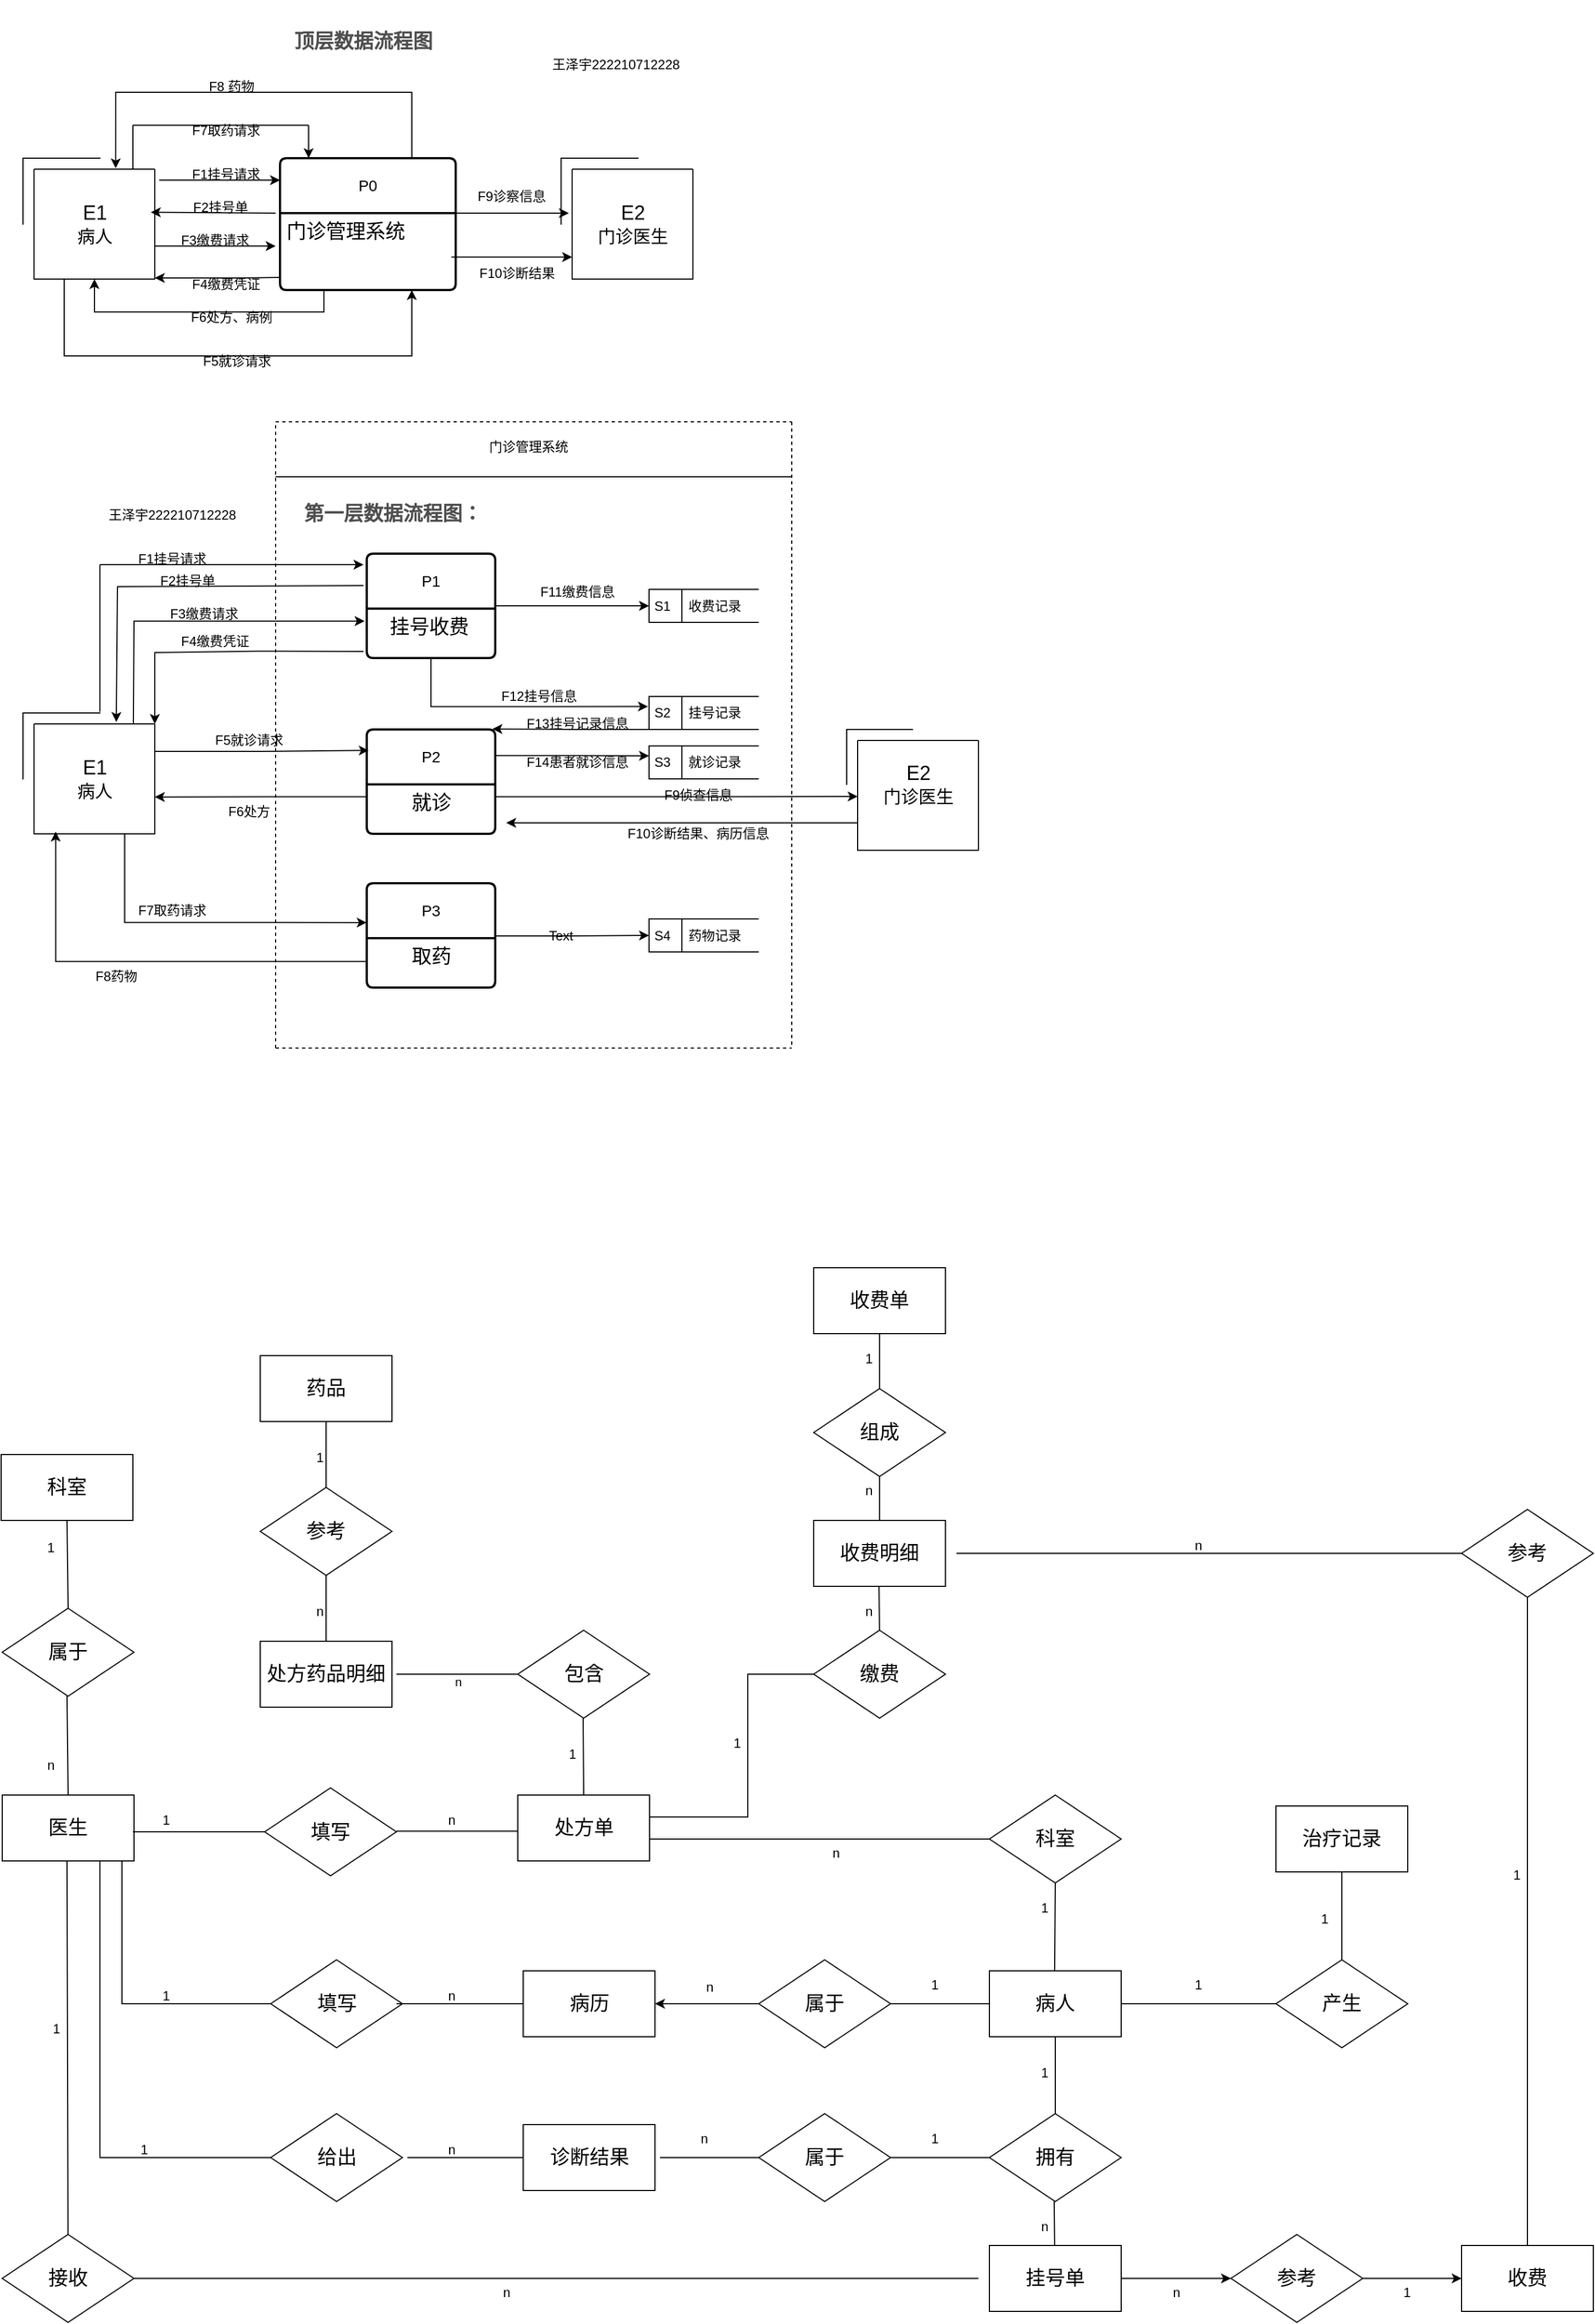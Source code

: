 <mxfile version="24.7.17">
  <diagram name="第 1 页" id="scfLHf3z_lzDtYm-yhFQ">
    <mxGraphModel dx="1505" dy="1533" grid="1" gridSize="10" guides="1" tooltips="1" connect="1" arrows="1" fold="1" page="1" pageScale="1" pageWidth="827" pageHeight="1169" math="0" shadow="0">
      <root>
        <mxCell id="0" />
        <mxCell id="1" parent="0" />
        <mxCell id="WoZrSJQnsLas9fDDs5VQ-1" value="" style="shape=partialRectangle;whiteSpace=wrap;html=1;bottom=0;right=0;fillColor=none;" vertex="1" parent="1">
          <mxGeometry x="100" y="190" width="70" height="60" as="geometry" />
        </mxCell>
        <mxCell id="WoZrSJQnsLas9fDDs5VQ-21" style="edgeStyle=orthogonalEdgeStyle;rounded=0;orthogonalLoop=1;jettySize=auto;html=1;exitX=0.25;exitY=1;exitDx=0;exitDy=0;entryX=0.75;entryY=1;entryDx=0;entryDy=0;" edge="1" parent="1" source="WoZrSJQnsLas9fDDs5VQ-2" target="WoZrSJQnsLas9fDDs5VQ-6">
          <mxGeometry relative="1" as="geometry">
            <Array as="points">
              <mxPoint x="138" y="370" />
              <mxPoint x="454" y="370" />
            </Array>
          </mxGeometry>
        </mxCell>
        <mxCell id="WoZrSJQnsLas9fDDs5VQ-2" value="" style="swimlane;startSize=0;" vertex="1" parent="1">
          <mxGeometry x="110" y="200" width="110" height="100" as="geometry" />
        </mxCell>
        <mxCell id="WoZrSJQnsLas9fDDs5VQ-7" value="&lt;font style=&quot;font-size: 18px;&quot;&gt;E1&lt;/font&gt;&lt;div&gt;&lt;font size=&quot;3&quot;&gt;病人&lt;/font&gt;&lt;/div&gt;" style="text;html=1;align=center;verticalAlign=middle;resizable=0;points=[];autosize=1;strokeColor=none;fillColor=none;" vertex="1" parent="WoZrSJQnsLas9fDDs5VQ-2">
          <mxGeometry x="25" y="25" width="60" height="50" as="geometry" />
        </mxCell>
        <mxCell id="WoZrSJQnsLas9fDDs5VQ-3" value="" style="shape=partialRectangle;whiteSpace=wrap;html=1;bottom=0;right=0;fillColor=none;" vertex="1" parent="1">
          <mxGeometry x="590" y="190" width="70" height="60" as="geometry" />
        </mxCell>
        <mxCell id="WoZrSJQnsLas9fDDs5VQ-4" value="" style="swimlane;startSize=0;" vertex="1" parent="1">
          <mxGeometry x="600" y="200" width="110" height="100" as="geometry" />
        </mxCell>
        <mxCell id="WoZrSJQnsLas9fDDs5VQ-11" value="&lt;font style=&quot;font-size: 18px;&quot;&gt;E2&lt;/font&gt;&lt;div&gt;&lt;font size=&quot;3&quot;&gt;门诊医生&lt;/font&gt;&lt;/div&gt;" style="text;html=1;align=center;verticalAlign=middle;resizable=0;points=[];autosize=1;strokeColor=none;fillColor=none;" vertex="1" parent="WoZrSJQnsLas9fDDs5VQ-4">
          <mxGeometry x="10" y="25" width="90" height="50" as="geometry" />
        </mxCell>
        <mxCell id="WoZrSJQnsLas9fDDs5VQ-5" value="P0" style="swimlane;childLayout=stackLayout;horizontal=1;startSize=50;horizontalStack=0;rounded=1;fontSize=14;fontStyle=0;strokeWidth=2;resizeParent=0;resizeLast=1;shadow=0;dashed=0;align=center;arcSize=4;whiteSpace=wrap;html=1;" vertex="1" parent="1">
          <mxGeometry x="334" y="190" width="160" height="120" as="geometry" />
        </mxCell>
        <mxCell id="WoZrSJQnsLas9fDDs5VQ-27" value="" style="endArrow=classic;html=1;rounded=0;entryX=0.967;entryY=0.392;entryDx=0;entryDy=0;entryPerimeter=0;" edge="1" parent="WoZrSJQnsLas9fDDs5VQ-5" target="WoZrSJQnsLas9fDDs5VQ-2">
          <mxGeometry width="50" height="50" relative="1" as="geometry">
            <mxPoint x="-4" y="50" as="sourcePoint" />
            <mxPoint x="46" as="targetPoint" />
          </mxGeometry>
        </mxCell>
        <mxCell id="WoZrSJQnsLas9fDDs5VQ-6" value="&lt;font style=&quot;font-size: 18px;&quot;&gt;门诊管理系统&lt;/font&gt;" style="align=left;strokeColor=none;fillColor=none;spacingLeft=4;fontSize=12;verticalAlign=top;resizable=0;rotatable=0;part=1;html=1;" vertex="1" parent="WoZrSJQnsLas9fDDs5VQ-5">
          <mxGeometry y="50" width="160" height="70" as="geometry" />
        </mxCell>
        <mxCell id="WoZrSJQnsLas9fDDs5VQ-13" value="" style="endArrow=none;html=1;rounded=0;" edge="1" parent="1">
          <mxGeometry width="50" height="50" relative="1" as="geometry">
            <mxPoint x="200" y="200" as="sourcePoint" />
            <mxPoint x="200" y="160" as="targetPoint" />
          </mxGeometry>
        </mxCell>
        <mxCell id="WoZrSJQnsLas9fDDs5VQ-14" value="" style="endArrow=none;html=1;rounded=0;" edge="1" parent="1">
          <mxGeometry width="50" height="50" relative="1" as="geometry">
            <mxPoint x="200" y="160" as="sourcePoint" />
            <mxPoint x="360" y="160" as="targetPoint" />
          </mxGeometry>
        </mxCell>
        <mxCell id="WoZrSJQnsLas9fDDs5VQ-16" value="" style="endArrow=classic;html=1;rounded=0;entryX=0.163;entryY=0;entryDx=0;entryDy=0;entryPerimeter=0;" edge="1" parent="1" target="WoZrSJQnsLas9fDDs5VQ-5">
          <mxGeometry width="50" height="50" relative="1" as="geometry">
            <mxPoint x="360" y="160" as="sourcePoint" />
            <mxPoint x="410" y="110" as="targetPoint" />
            <Array as="points">
              <mxPoint x="360" y="180" />
            </Array>
          </mxGeometry>
        </mxCell>
        <mxCell id="WoZrSJQnsLas9fDDs5VQ-19" style="edgeStyle=orthogonalEdgeStyle;rounded=0;orthogonalLoop=1;jettySize=auto;html=1;exitX=0.75;exitY=0;exitDx=0;exitDy=0;entryX=0.676;entryY=-0.008;entryDx=0;entryDy=0;entryPerimeter=0;" edge="1" parent="1" source="WoZrSJQnsLas9fDDs5VQ-5" target="WoZrSJQnsLas9fDDs5VQ-2">
          <mxGeometry relative="1" as="geometry">
            <Array as="points">
              <mxPoint x="454" y="130" />
              <mxPoint x="184" y="130" />
            </Array>
          </mxGeometry>
        </mxCell>
        <mxCell id="WoZrSJQnsLas9fDDs5VQ-20" style="edgeStyle=orthogonalEdgeStyle;rounded=0;orthogonalLoop=1;jettySize=auto;html=1;exitX=0.25;exitY=1;exitDx=0;exitDy=0;entryX=0.5;entryY=1;entryDx=0;entryDy=0;" edge="1" parent="1" source="WoZrSJQnsLas9fDDs5VQ-6" target="WoZrSJQnsLas9fDDs5VQ-2">
          <mxGeometry relative="1" as="geometry" />
        </mxCell>
        <mxCell id="WoZrSJQnsLas9fDDs5VQ-22" value="" style="endArrow=classic;html=1;rounded=0;" edge="1" parent="1">
          <mxGeometry width="50" height="50" relative="1" as="geometry">
            <mxPoint x="224" y="210" as="sourcePoint" />
            <mxPoint x="334" y="210" as="targetPoint" />
          </mxGeometry>
        </mxCell>
        <mxCell id="WoZrSJQnsLas9fDDs5VQ-24" value="" style="endArrow=classic;html=1;rounded=0;" edge="1" parent="1">
          <mxGeometry width="50" height="50" relative="1" as="geometry">
            <mxPoint x="220" y="270" as="sourcePoint" />
            <mxPoint x="330" y="270" as="targetPoint" />
          </mxGeometry>
        </mxCell>
        <mxCell id="WoZrSJQnsLas9fDDs5VQ-29" value="" style="endArrow=classic;html=1;rounded=0;entryX=0.967;entryY=0.392;entryDx=0;entryDy=0;entryPerimeter=0;exitX=0.002;exitY=0.835;exitDx=0;exitDy=0;exitPerimeter=0;" edge="1" parent="1" source="WoZrSJQnsLas9fDDs5VQ-6">
          <mxGeometry width="50" height="50" relative="1" as="geometry">
            <mxPoint x="334" y="300" as="sourcePoint" />
            <mxPoint x="220" y="299" as="targetPoint" />
            <Array as="points">
              <mxPoint x="300" y="299" />
            </Array>
          </mxGeometry>
        </mxCell>
        <mxCell id="WoZrSJQnsLas9fDDs5VQ-30" value="F8 药物" style="text;html=1;align=center;verticalAlign=middle;whiteSpace=wrap;rounded=0;" vertex="1" parent="1">
          <mxGeometry x="260" y="110" width="60" height="30" as="geometry" />
        </mxCell>
        <mxCell id="WoZrSJQnsLas9fDDs5VQ-31" value="F7取药请求" style="text;html=1;align=center;verticalAlign=middle;whiteSpace=wrap;rounded=0;" vertex="1" parent="1">
          <mxGeometry x="250" y="150" width="70" height="30" as="geometry" />
        </mxCell>
        <mxCell id="WoZrSJQnsLas9fDDs5VQ-32" value="F1挂号请求" style="text;html=1;align=center;verticalAlign=middle;whiteSpace=wrap;rounded=0;" vertex="1" parent="1">
          <mxGeometry x="250" y="190" width="70" height="30" as="geometry" />
        </mxCell>
        <mxCell id="WoZrSJQnsLas9fDDs5VQ-33" value="F2挂号单" style="text;html=1;align=center;verticalAlign=middle;whiteSpace=wrap;rounded=0;" vertex="1" parent="1">
          <mxGeometry x="250" y="220" width="60" height="30" as="geometry" />
        </mxCell>
        <mxCell id="WoZrSJQnsLas9fDDs5VQ-36" value="F3缴费请求" style="text;html=1;align=center;verticalAlign=middle;whiteSpace=wrap;rounded=0;" vertex="1" parent="1">
          <mxGeometry x="240" y="250" width="70" height="30" as="geometry" />
        </mxCell>
        <mxCell id="WoZrSJQnsLas9fDDs5VQ-37" value="F4缴费凭证" style="text;html=1;align=center;verticalAlign=middle;whiteSpace=wrap;rounded=0;" vertex="1" parent="1">
          <mxGeometry x="250" y="290" width="70" height="30" as="geometry" />
        </mxCell>
        <mxCell id="WoZrSJQnsLas9fDDs5VQ-38" value="F6处方、病例" style="text;html=1;align=center;verticalAlign=middle;whiteSpace=wrap;rounded=0;" vertex="1" parent="1">
          <mxGeometry x="250" y="320" width="80" height="30" as="geometry" />
        </mxCell>
        <mxCell id="WoZrSJQnsLas9fDDs5VQ-39" value="F5就诊请求" style="text;html=1;align=center;verticalAlign=middle;whiteSpace=wrap;rounded=0;" vertex="1" parent="1">
          <mxGeometry x="260" y="360" width="70" height="30" as="geometry" />
        </mxCell>
        <mxCell id="WoZrSJQnsLas9fDDs5VQ-41" value="" style="endArrow=classic;html=1;rounded=0;" edge="1" parent="1">
          <mxGeometry width="50" height="50" relative="1" as="geometry">
            <mxPoint x="490" y="240" as="sourcePoint" />
            <mxPoint x="597" y="240" as="targetPoint" />
          </mxGeometry>
        </mxCell>
        <mxCell id="WoZrSJQnsLas9fDDs5VQ-42" value="" style="endArrow=classic;html=1;rounded=0;" edge="1" parent="1">
          <mxGeometry width="50" height="50" relative="1" as="geometry">
            <mxPoint x="490" y="280" as="sourcePoint" />
            <mxPoint x="600" y="280" as="targetPoint" />
          </mxGeometry>
        </mxCell>
        <mxCell id="WoZrSJQnsLas9fDDs5VQ-43" value="F9诊察信息" style="text;html=1;align=center;verticalAlign=middle;whiteSpace=wrap;rounded=0;" vertex="1" parent="1">
          <mxGeometry x="510" y="210" width="70" height="30" as="geometry" />
        </mxCell>
        <mxCell id="WoZrSJQnsLas9fDDs5VQ-44" value="F10诊断结果" style="text;html=1;align=center;verticalAlign=middle;whiteSpace=wrap;rounded=0;" vertex="1" parent="1">
          <mxGeometry x="510" y="280" width="80" height="30" as="geometry" />
        </mxCell>
        <mxCell id="WoZrSJQnsLas9fDDs5VQ-45" value="&lt;h4 style=&quot;box-sizing: border-box; outline: 0px; margin: 24px 0px 8px; padding: 0px; font-family: &amp;quot;PingFang SC&amp;quot;, &amp;quot;Microsoft YaHei&amp;quot;, SimHei, Arial, SimSun; font-size: 18px; --el-button-hover-bg-color: #6d5ffd; --el-button-hover-border-color: #6d5ffd; --el-button-active-bg-color: #6d5ffd; --el-button-active-border-color: #6d5ffd; color: rgb(79, 79, 79); line-height: 26px; font-synthesis-style: auto; overflow-wrap: break-word; text-align: start; background-color: rgb(255, 255, 255);&quot;&gt;顶层数据流程图&lt;/h4&gt;" style="text;html=1;align=center;verticalAlign=middle;whiteSpace=wrap;rounded=0;" vertex="1" parent="1">
          <mxGeometry x="300" y="60" width="220" height="30" as="geometry" />
        </mxCell>
        <mxCell id="WoZrSJQnsLas9fDDs5VQ-46" value="王泽宇222210712228" style="text;html=1;align=center;verticalAlign=middle;whiteSpace=wrap;rounded=0;" vertex="1" parent="1">
          <mxGeometry x="560" y="90" width="160" height="30" as="geometry" />
        </mxCell>
        <mxCell id="WoZrSJQnsLas9fDDs5VQ-47" value="" style="shape=partialRectangle;whiteSpace=wrap;html=1;bottom=0;right=0;fillColor=none;" vertex="1" parent="1">
          <mxGeometry x="100" y="695" width="70" height="60" as="geometry" />
        </mxCell>
        <mxCell id="WoZrSJQnsLas9fDDs5VQ-48" value="" style="swimlane;startSize=0;" vertex="1" parent="1">
          <mxGeometry x="110" y="705" width="110" height="100" as="geometry" />
        </mxCell>
        <mxCell id="WoZrSJQnsLas9fDDs5VQ-49" value="&lt;font style=&quot;font-size: 18px;&quot;&gt;E1&lt;/font&gt;&lt;div&gt;&lt;font size=&quot;3&quot;&gt;病人&lt;/font&gt;&lt;/div&gt;" style="text;html=1;align=center;verticalAlign=middle;resizable=0;points=[];autosize=1;strokeColor=none;fillColor=none;" vertex="1" parent="WoZrSJQnsLas9fDDs5VQ-48">
          <mxGeometry x="25" y="25" width="60" height="50" as="geometry" />
        </mxCell>
        <mxCell id="WoZrSJQnsLas9fDDs5VQ-50" value="" style="shape=partialRectangle;whiteSpace=wrap;html=1;bottom=0;right=0;fillColor=none;" vertex="1" parent="1">
          <mxGeometry x="850" y="710" width="60" height="50" as="geometry" />
        </mxCell>
        <mxCell id="WoZrSJQnsLas9fDDs5VQ-100" style="edgeStyle=orthogonalEdgeStyle;rounded=0;orthogonalLoop=1;jettySize=auto;html=1;exitX=0;exitY=0.75;exitDx=0;exitDy=0;" edge="1" parent="1" source="WoZrSJQnsLas9fDDs5VQ-51">
          <mxGeometry relative="1" as="geometry">
            <mxPoint x="540" y="795" as="targetPoint" />
          </mxGeometry>
        </mxCell>
        <mxCell id="WoZrSJQnsLas9fDDs5VQ-51" value="" style="swimlane;startSize=0;" vertex="1" parent="1">
          <mxGeometry x="860" y="720" width="110" height="100" as="geometry" />
        </mxCell>
        <mxCell id="WoZrSJQnsLas9fDDs5VQ-52" value="&lt;font style=&quot;font-size: 18px;&quot;&gt;E2&lt;/font&gt;&lt;div&gt;&lt;font size=&quot;3&quot;&gt;门诊医生&lt;/font&gt;&lt;/div&gt;" style="text;html=1;align=center;verticalAlign=middle;resizable=0;points=[];autosize=1;strokeColor=none;fillColor=none;" vertex="1" parent="WoZrSJQnsLas9fDDs5VQ-51">
          <mxGeometry x="10" y="15" width="90" height="50" as="geometry" />
        </mxCell>
        <mxCell id="WoZrSJQnsLas9fDDs5VQ-88" style="edgeStyle=orthogonalEdgeStyle;rounded=0;orthogonalLoop=1;jettySize=auto;html=1;exitX=1;exitY=0.5;exitDx=0;exitDy=0;entryX=0;entryY=0.5;entryDx=0;entryDy=0;" edge="1" parent="1" source="WoZrSJQnsLas9fDDs5VQ-53" target="WoZrSJQnsLas9fDDs5VQ-87">
          <mxGeometry relative="1" as="geometry" />
        </mxCell>
        <mxCell id="WoZrSJQnsLas9fDDs5VQ-53" value="P1" style="swimlane;childLayout=stackLayout;horizontal=1;startSize=50;horizontalStack=0;rounded=1;fontSize=14;fontStyle=0;strokeWidth=2;resizeParent=0;resizeLast=1;shadow=0;dashed=0;align=center;arcSize=4;whiteSpace=wrap;html=1;" vertex="1" parent="1">
          <mxGeometry x="413" y="550" width="117" height="95" as="geometry" />
        </mxCell>
        <mxCell id="WoZrSJQnsLas9fDDs5VQ-55" value="&lt;span style=&quot;font-size: 18px;&quot;&gt;&amp;nbsp; &amp;nbsp;挂号收费&lt;/span&gt;" style="align=left;strokeColor=none;fillColor=none;spacingLeft=4;fontSize=12;verticalAlign=top;resizable=0;rotatable=0;part=1;html=1;" vertex="1" parent="WoZrSJQnsLas9fDDs5VQ-53">
          <mxGeometry y="50" width="117" height="45" as="geometry" />
        </mxCell>
        <mxCell id="WoZrSJQnsLas9fDDs5VQ-56" style="edgeStyle=orthogonalEdgeStyle;rounded=0;orthogonalLoop=1;jettySize=auto;html=1;exitX=0.5;exitY=1;exitDx=0;exitDy=0;" edge="1" parent="WoZrSJQnsLas9fDDs5VQ-53" source="WoZrSJQnsLas9fDDs5VQ-55" target="WoZrSJQnsLas9fDDs5VQ-55">
          <mxGeometry relative="1" as="geometry" />
        </mxCell>
        <mxCell id="WoZrSJQnsLas9fDDs5VQ-57" value="P2" style="swimlane;childLayout=stackLayout;horizontal=1;startSize=50;horizontalStack=0;rounded=1;fontSize=14;fontStyle=0;strokeWidth=2;resizeParent=0;resizeLast=1;shadow=0;dashed=0;align=center;arcSize=4;whiteSpace=wrap;html=1;" vertex="1" parent="1">
          <mxGeometry x="413" y="710" width="117" height="95" as="geometry" />
        </mxCell>
        <mxCell id="WoZrSJQnsLas9fDDs5VQ-58" value="&lt;span style=&quot;font-size: 18px;&quot;&gt;&amp;nbsp; &amp;nbsp; &amp;nbsp; &amp;nbsp;就诊&lt;/span&gt;" style="align=left;strokeColor=none;fillColor=none;spacingLeft=4;fontSize=12;verticalAlign=top;resizable=0;rotatable=0;part=1;html=1;" vertex="1" parent="WoZrSJQnsLas9fDDs5VQ-57">
          <mxGeometry y="50" width="117" height="45" as="geometry" />
        </mxCell>
        <mxCell id="WoZrSJQnsLas9fDDs5VQ-59" style="edgeStyle=orthogonalEdgeStyle;rounded=0;orthogonalLoop=1;jettySize=auto;html=1;exitX=0.5;exitY=1;exitDx=0;exitDy=0;" edge="1" parent="WoZrSJQnsLas9fDDs5VQ-57" source="WoZrSJQnsLas9fDDs5VQ-58" target="WoZrSJQnsLas9fDDs5VQ-58">
          <mxGeometry relative="1" as="geometry" />
        </mxCell>
        <mxCell id="WoZrSJQnsLas9fDDs5VQ-60" value="P3" style="swimlane;childLayout=stackLayout;horizontal=1;startSize=50;horizontalStack=0;rounded=1;fontSize=14;fontStyle=0;strokeWidth=2;resizeParent=0;resizeLast=1;shadow=0;dashed=0;align=center;arcSize=4;whiteSpace=wrap;html=1;" vertex="1" parent="1">
          <mxGeometry x="413" y="850" width="117" height="95" as="geometry" />
        </mxCell>
        <mxCell id="WoZrSJQnsLas9fDDs5VQ-61" value="&lt;span style=&quot;font-size: 18px;&quot;&gt;&amp;nbsp; &amp;nbsp; &amp;nbsp; &amp;nbsp;取药&lt;/span&gt;" style="align=left;strokeColor=none;fillColor=none;spacingLeft=4;fontSize=12;verticalAlign=top;resizable=0;rotatable=0;part=1;html=1;" vertex="1" parent="WoZrSJQnsLas9fDDs5VQ-60">
          <mxGeometry y="50" width="117" height="45" as="geometry" />
        </mxCell>
        <mxCell id="WoZrSJQnsLas9fDDs5VQ-62" style="edgeStyle=orthogonalEdgeStyle;rounded=0;orthogonalLoop=1;jettySize=auto;html=1;exitX=0.5;exitY=1;exitDx=0;exitDy=0;" edge="1" parent="WoZrSJQnsLas9fDDs5VQ-60" source="WoZrSJQnsLas9fDDs5VQ-61" target="WoZrSJQnsLas9fDDs5VQ-61">
          <mxGeometry relative="1" as="geometry" />
        </mxCell>
        <mxCell id="WoZrSJQnsLas9fDDs5VQ-65" value="" style="endArrow=classic;html=1;rounded=0;entryX=0.681;entryY=-0.018;entryDx=0;entryDy=0;entryPerimeter=0;" edge="1" parent="1" target="WoZrSJQnsLas9fDDs5VQ-48">
          <mxGeometry width="50" height="50" relative="1" as="geometry">
            <mxPoint x="410" y="579" as="sourcePoint" />
            <mxPoint x="186" y="579" as="targetPoint" />
            <Array as="points">
              <mxPoint x="186" y="580" />
            </Array>
          </mxGeometry>
        </mxCell>
        <mxCell id="WoZrSJQnsLas9fDDs5VQ-66" value="" style="endArrow=classic;html=1;rounded=0;" edge="1" parent="1">
          <mxGeometry width="50" height="50" relative="1" as="geometry">
            <mxPoint x="170" y="560" as="sourcePoint" />
            <mxPoint x="410" y="560" as="targetPoint" />
          </mxGeometry>
        </mxCell>
        <mxCell id="WoZrSJQnsLas9fDDs5VQ-67" value="" style="endArrow=classic;html=1;rounded=0;exitX=0.822;exitY=0.005;exitDx=0;exitDy=0;exitPerimeter=0;" edge="1" parent="1" source="WoZrSJQnsLas9fDDs5VQ-48">
          <mxGeometry width="50" height="50" relative="1" as="geometry">
            <mxPoint x="201.58" y="670" as="sourcePoint" />
            <mxPoint x="411" y="611.4" as="targetPoint" />
            <Array as="points">
              <mxPoint x="201" y="611.4" />
            </Array>
          </mxGeometry>
        </mxCell>
        <mxCell id="WoZrSJQnsLas9fDDs5VQ-68" value="" style="endArrow=classic;html=1;rounded=0;entryX=1;entryY=0;entryDx=0;entryDy=0;" edge="1" parent="1" target="WoZrSJQnsLas9fDDs5VQ-48">
          <mxGeometry width="50" height="50" relative="1" as="geometry">
            <mxPoint x="410" y="639" as="sourcePoint" />
            <mxPoint x="220.0" y="680" as="targetPoint" />
            <Array as="points">
              <mxPoint x="313.31" y="638.7" />
              <mxPoint x="220" y="640" />
            </Array>
          </mxGeometry>
        </mxCell>
        <mxCell id="WoZrSJQnsLas9fDDs5VQ-69" value="F1挂号请求" style="text;html=1;align=center;verticalAlign=middle;whiteSpace=wrap;rounded=0;" vertex="1" parent="1">
          <mxGeometry x="201" y="540" width="70" height="30" as="geometry" />
        </mxCell>
        <mxCell id="WoZrSJQnsLas9fDDs5VQ-70" value="F2挂号单" style="text;html=1;align=center;verticalAlign=middle;whiteSpace=wrap;rounded=0;" vertex="1" parent="1">
          <mxGeometry x="220" y="560" width="60" height="30" as="geometry" />
        </mxCell>
        <mxCell id="WoZrSJQnsLas9fDDs5VQ-71" value="F3缴费请求" style="text;html=1;align=center;verticalAlign=middle;whiteSpace=wrap;rounded=0;" vertex="1" parent="1">
          <mxGeometry x="230" y="590" width="70" height="30" as="geometry" />
        </mxCell>
        <mxCell id="WoZrSJQnsLas9fDDs5VQ-72" value="F4缴费凭证" style="text;html=1;align=center;verticalAlign=middle;whiteSpace=wrap;rounded=0;" vertex="1" parent="1">
          <mxGeometry x="240" y="615" width="70" height="30" as="geometry" />
        </mxCell>
        <mxCell id="WoZrSJQnsLas9fDDs5VQ-74" value="" style="endArrow=none;html=1;rounded=0;" edge="1" parent="1">
          <mxGeometry width="50" height="50" relative="1" as="geometry">
            <mxPoint x="170" y="694" as="sourcePoint" />
            <mxPoint x="170" y="560" as="targetPoint" />
          </mxGeometry>
        </mxCell>
        <mxCell id="WoZrSJQnsLas9fDDs5VQ-76" style="edgeStyle=orthogonalEdgeStyle;rounded=0;orthogonalLoop=1;jettySize=auto;html=1;exitX=1;exitY=0.25;exitDx=0;exitDy=0;entryX=0.015;entryY=0.201;entryDx=0;entryDy=0;entryPerimeter=0;" edge="1" parent="1" source="WoZrSJQnsLas9fDDs5VQ-48" target="WoZrSJQnsLas9fDDs5VQ-57">
          <mxGeometry relative="1" as="geometry" />
        </mxCell>
        <mxCell id="WoZrSJQnsLas9fDDs5VQ-77" style="edgeStyle=orthogonalEdgeStyle;rounded=0;orthogonalLoop=1;jettySize=auto;html=1;exitX=0;exitY=0.25;exitDx=0;exitDy=0;entryX=1;entryY=0.665;entryDx=0;entryDy=0;entryPerimeter=0;" edge="1" parent="1" source="WoZrSJQnsLas9fDDs5VQ-58" target="WoZrSJQnsLas9fDDs5VQ-48">
          <mxGeometry relative="1" as="geometry" />
        </mxCell>
        <mxCell id="WoZrSJQnsLas9fDDs5VQ-78" value="F5就诊请求" style="text;html=1;align=center;verticalAlign=middle;whiteSpace=wrap;rounded=0;" vertex="1" parent="1">
          <mxGeometry x="271" y="705" width="70" height="30" as="geometry" />
        </mxCell>
        <mxCell id="WoZrSJQnsLas9fDDs5VQ-79" value="F6处方" style="text;html=1;align=center;verticalAlign=middle;whiteSpace=wrap;rounded=0;" vertex="1" parent="1">
          <mxGeometry x="271" y="770" width="70" height="30" as="geometry" />
        </mxCell>
        <mxCell id="WoZrSJQnsLas9fDDs5VQ-80" style="edgeStyle=orthogonalEdgeStyle;rounded=0;orthogonalLoop=1;jettySize=auto;html=1;exitX=0.75;exitY=1;exitDx=0;exitDy=0;entryX=-0.001;entryY=0.377;entryDx=0;entryDy=0;entryPerimeter=0;" edge="1" parent="1" source="WoZrSJQnsLas9fDDs5VQ-48" target="WoZrSJQnsLas9fDDs5VQ-60">
          <mxGeometry relative="1" as="geometry" />
        </mxCell>
        <mxCell id="WoZrSJQnsLas9fDDs5VQ-81" style="edgeStyle=orthogonalEdgeStyle;rounded=0;orthogonalLoop=1;jettySize=auto;html=1;exitX=0;exitY=0.75;exitDx=0;exitDy=0;entryX=0.179;entryY=0.98;entryDx=0;entryDy=0;entryPerimeter=0;" edge="1" parent="1" source="WoZrSJQnsLas9fDDs5VQ-60" target="WoZrSJQnsLas9fDDs5VQ-48">
          <mxGeometry relative="1" as="geometry" />
        </mxCell>
        <mxCell id="WoZrSJQnsLas9fDDs5VQ-82" value="F7取药请求" style="text;html=1;align=center;verticalAlign=middle;whiteSpace=wrap;rounded=0;" vertex="1" parent="1">
          <mxGeometry x="201" y="860" width="70" height="30" as="geometry" />
        </mxCell>
        <mxCell id="WoZrSJQnsLas9fDDs5VQ-83" value="F8药物" style="text;html=1;align=center;verticalAlign=middle;whiteSpace=wrap;rounded=0;" vertex="1" parent="1">
          <mxGeometry x="150" y="920" width="70" height="30" as="geometry" />
        </mxCell>
        <mxCell id="WoZrSJQnsLas9fDDs5VQ-84" value="S2" style="html=1;dashed=0;whiteSpace=wrap;shape=mxgraph.dfd.dataStoreID;align=left;spacingLeft=3;points=[[0,0],[0.5,0],[1,0],[0,0.5],[1,0.5],[0,1],[0.5,1],[1,1]];" vertex="1" parent="1">
          <mxGeometry x="670" y="680" width="100" height="30" as="geometry" />
        </mxCell>
        <mxCell id="WoZrSJQnsLas9fDDs5VQ-85" value="S4" style="html=1;dashed=0;whiteSpace=wrap;shape=mxgraph.dfd.dataStoreID;align=left;spacingLeft=3;points=[[0,0],[0.5,0],[1,0],[0,0.5],[1,0.5],[0,1],[0.5,1],[1,1]];" vertex="1" parent="1">
          <mxGeometry x="670" y="882.5" width="100" height="30" as="geometry" />
        </mxCell>
        <mxCell id="WoZrSJQnsLas9fDDs5VQ-86" value="S3" style="html=1;dashed=0;whiteSpace=wrap;shape=mxgraph.dfd.dataStoreID;align=left;spacingLeft=3;points=[[0,0],[0.5,0],[1,0],[0,0.5],[1,0.5],[0,1],[0.5,1],[1,1]];" vertex="1" parent="1">
          <mxGeometry x="670" y="725" width="100" height="30" as="geometry" />
        </mxCell>
        <mxCell id="WoZrSJQnsLas9fDDs5VQ-87" value="S1" style="html=1;dashed=0;whiteSpace=wrap;shape=mxgraph.dfd.dataStoreID;align=left;spacingLeft=3;points=[[0,0],[0.5,0],[1,0],[0,0.5],[1,0.5],[0,1],[0.5,1],[1,1]];" vertex="1" parent="1">
          <mxGeometry x="670" y="582.5" width="100" height="30" as="geometry" />
        </mxCell>
        <mxCell id="WoZrSJQnsLas9fDDs5VQ-89" style="edgeStyle=orthogonalEdgeStyle;rounded=0;orthogonalLoop=1;jettySize=auto;html=1;exitX=0.5;exitY=1;exitDx=0;exitDy=0;entryX=-0.01;entryY=0.306;entryDx=0;entryDy=0;entryPerimeter=0;" edge="1" parent="1" source="WoZrSJQnsLas9fDDs5VQ-55" target="WoZrSJQnsLas9fDDs5VQ-84">
          <mxGeometry relative="1" as="geometry" />
        </mxCell>
        <mxCell id="WoZrSJQnsLas9fDDs5VQ-90" style="edgeStyle=orthogonalEdgeStyle;rounded=0;orthogonalLoop=1;jettySize=auto;html=1;exitX=1;exitY=0;exitDx=0;exitDy=0;entryX=0;entryY=0.5;entryDx=0;entryDy=0;" edge="1" parent="1" source="WoZrSJQnsLas9fDDs5VQ-61" target="WoZrSJQnsLas9fDDs5VQ-85">
          <mxGeometry relative="1" as="geometry">
            <Array as="points">
              <mxPoint x="530" y="898" />
              <mxPoint x="600" y="898" />
            </Array>
          </mxGeometry>
        </mxCell>
        <mxCell id="WoZrSJQnsLas9fDDs5VQ-91" style="edgeStyle=orthogonalEdgeStyle;rounded=0;orthogonalLoop=1;jettySize=auto;html=1;exitX=1;exitY=0.25;exitDx=0;exitDy=0;" edge="1" parent="1" source="WoZrSJQnsLas9fDDs5VQ-57">
          <mxGeometry relative="1" as="geometry">
            <mxPoint x="670" y="734" as="targetPoint" />
          </mxGeometry>
        </mxCell>
        <mxCell id="WoZrSJQnsLas9fDDs5VQ-93" style="edgeStyle=orthogonalEdgeStyle;rounded=0;orthogonalLoop=1;jettySize=auto;html=1;exitX=0;exitY=1;exitDx=0;exitDy=0;entryX=0.978;entryY=0.048;entryDx=0;entryDy=0;entryPerimeter=0;" edge="1" parent="1">
          <mxGeometry relative="1" as="geometry">
            <mxPoint x="670" y="705.0" as="sourcePoint" />
            <mxPoint x="527.426" y="709.56" as="targetPoint" />
            <Array as="points">
              <mxPoint x="670" y="710" />
              <mxPoint x="600" y="710" />
            </Array>
          </mxGeometry>
        </mxCell>
        <mxCell id="WoZrSJQnsLas9fDDs5VQ-98" style="edgeStyle=orthogonalEdgeStyle;rounded=0;orthogonalLoop=1;jettySize=auto;html=1;exitX=1;exitY=0.25;exitDx=0;exitDy=0;" edge="1" parent="1" source="WoZrSJQnsLas9fDDs5VQ-58">
          <mxGeometry relative="1" as="geometry">
            <mxPoint x="860" y="771" as="targetPoint" />
          </mxGeometry>
        </mxCell>
        <mxCell id="WoZrSJQnsLas9fDDs5VQ-101" value="F11缴费信息" style="text;html=1;align=center;verticalAlign=middle;whiteSpace=wrap;rounded=0;" vertex="1" parent="1">
          <mxGeometry x="570" y="570" width="70" height="30" as="geometry" />
        </mxCell>
        <mxCell id="WoZrSJQnsLas9fDDs5VQ-102" value="F12挂号信息" style="text;html=1;align=center;verticalAlign=middle;whiteSpace=wrap;rounded=0;" vertex="1" parent="1">
          <mxGeometry x="530" y="665" width="80" height="30" as="geometry" />
        </mxCell>
        <mxCell id="WoZrSJQnsLas9fDDs5VQ-103" value="F13挂号记录信息" style="text;html=1;align=center;verticalAlign=middle;whiteSpace=wrap;rounded=0;" vertex="1" parent="1">
          <mxGeometry x="555" y="690" width="100" height="30" as="geometry" />
        </mxCell>
        <mxCell id="WoZrSJQnsLas9fDDs5VQ-104" value="F14患者就诊信息" style="text;html=1;align=center;verticalAlign=middle;whiteSpace=wrap;rounded=0;" vertex="1" parent="1">
          <mxGeometry x="555" y="725" width="100" height="30" as="geometry" />
        </mxCell>
        <mxCell id="WoZrSJQnsLas9fDDs5VQ-105" value="F9侦查信息" style="text;html=1;align=center;verticalAlign=middle;whiteSpace=wrap;rounded=0;" vertex="1" parent="1">
          <mxGeometry x="680" y="755" width="70" height="30" as="geometry" />
        </mxCell>
        <mxCell id="WoZrSJQnsLas9fDDs5VQ-106" value="F10诊断结果、病历信息" style="text;html=1;align=center;verticalAlign=middle;whiteSpace=wrap;rounded=0;" vertex="1" parent="1">
          <mxGeometry x="645" y="790" width="140" height="30" as="geometry" />
        </mxCell>
        <mxCell id="WoZrSJQnsLas9fDDs5VQ-107" value="Text" style="text;html=1;align=center;verticalAlign=middle;whiteSpace=wrap;rounded=0;" vertex="1" parent="1">
          <mxGeometry x="560" y="882.5" width="60" height="30" as="geometry" />
        </mxCell>
        <mxCell id="WoZrSJQnsLas9fDDs5VQ-108" value="收费记录" style="text;html=1;align=center;verticalAlign=middle;whiteSpace=wrap;rounded=0;" vertex="1" parent="1">
          <mxGeometry x="700" y="582.5" width="60" height="30" as="geometry" />
        </mxCell>
        <mxCell id="WoZrSJQnsLas9fDDs5VQ-109" value="挂号记录" style="text;html=1;align=center;verticalAlign=middle;whiteSpace=wrap;rounded=0;" vertex="1" parent="1">
          <mxGeometry x="700" y="680" width="60" height="30" as="geometry" />
        </mxCell>
        <mxCell id="WoZrSJQnsLas9fDDs5VQ-110" value="就诊记录" style="text;html=1;align=center;verticalAlign=middle;whiteSpace=wrap;rounded=0;" vertex="1" parent="1">
          <mxGeometry x="700" y="725" width="60" height="30" as="geometry" />
        </mxCell>
        <mxCell id="WoZrSJQnsLas9fDDs5VQ-111" value="药物记录" style="text;html=1;align=center;verticalAlign=middle;whiteSpace=wrap;rounded=0;" vertex="1" parent="1">
          <mxGeometry x="700" y="882.5" width="60" height="30" as="geometry" />
        </mxCell>
        <mxCell id="WoZrSJQnsLas9fDDs5VQ-112" value="&lt;h4 style=&quot;box-sizing: border-box; outline: 0px; margin: 24px 0px 8px; padding: 0px; font-family: &amp;quot;PingFang SC&amp;quot;, &amp;quot;Microsoft YaHei&amp;quot;, SimHei, Arial, SimSun; font-size: 18px; --el-button-hover-bg-color: #6d5ffd; --el-button-hover-border-color: #6d5ffd; --el-button-active-bg-color: #6d5ffd; --el-button-active-border-color: #6d5ffd; color: rgb(79, 79, 79); line-height: 26px; font-synthesis-style: auto; overflow-wrap: break-word; text-align: start; background-color: rgb(255, 255, 255);&quot;&gt;第一层数据流程图：&lt;/h4&gt;" style="text;html=1;align=center;verticalAlign=middle;whiteSpace=wrap;rounded=0;" vertex="1" parent="1">
          <mxGeometry x="354" y="490" width="166" height="30" as="geometry" />
        </mxCell>
        <mxCell id="WoZrSJQnsLas9fDDs5VQ-113" value="王泽宇222210712228" style="text;html=1;align=center;verticalAlign=middle;whiteSpace=wrap;rounded=0;" vertex="1" parent="1">
          <mxGeometry x="156" y="500" width="160" height="30" as="geometry" />
        </mxCell>
        <mxCell id="WoZrSJQnsLas9fDDs5VQ-126" value="" style="endArrow=none;dashed=1;html=1;rounded=0;" edge="1" parent="1">
          <mxGeometry width="50" height="50" relative="1" as="geometry">
            <mxPoint x="330" y="430" as="sourcePoint" />
            <mxPoint x="800" y="430" as="targetPoint" />
            <Array as="points">
              <mxPoint x="550" y="430" />
            </Array>
          </mxGeometry>
        </mxCell>
        <mxCell id="WoZrSJQnsLas9fDDs5VQ-127" value="" style="endArrow=none;dashed=1;html=1;rounded=0;" edge="1" parent="1">
          <mxGeometry width="50" height="50" relative="1" as="geometry">
            <mxPoint x="800" y="430" as="sourcePoint" />
            <mxPoint x="800" y="1000" as="targetPoint" />
          </mxGeometry>
        </mxCell>
        <mxCell id="WoZrSJQnsLas9fDDs5VQ-128" value="" style="endArrow=none;dashed=1;html=1;rounded=0;" edge="1" parent="1">
          <mxGeometry width="50" height="50" relative="1" as="geometry">
            <mxPoint x="330" y="1000" as="sourcePoint" />
            <mxPoint x="330" y="430" as="targetPoint" />
          </mxGeometry>
        </mxCell>
        <mxCell id="WoZrSJQnsLas9fDDs5VQ-129" value="" style="endArrow=none;dashed=1;html=1;rounded=0;" edge="1" parent="1">
          <mxGeometry width="50" height="50" relative="1" as="geometry">
            <mxPoint x="330" y="1000" as="sourcePoint" />
            <mxPoint x="800" y="1000" as="targetPoint" />
          </mxGeometry>
        </mxCell>
        <mxCell id="WoZrSJQnsLas9fDDs5VQ-130" value="" style="endArrow=none;html=1;rounded=0;" edge="1" parent="1">
          <mxGeometry width="50" height="50" relative="1" as="geometry">
            <mxPoint x="330" y="480" as="sourcePoint" />
            <mxPoint x="800" y="480" as="targetPoint" />
          </mxGeometry>
        </mxCell>
        <mxCell id="WoZrSJQnsLas9fDDs5VQ-131" value="门诊管理系统" style="text;html=1;align=center;verticalAlign=middle;resizable=0;points=[];autosize=1;strokeColor=none;fillColor=none;" vertex="1" parent="1">
          <mxGeometry x="510" y="438" width="100" height="30" as="geometry" />
        </mxCell>
        <mxCell id="WoZrSJQnsLas9fDDs5VQ-132" value="&lt;span style=&quot;font-size: 18px;&quot;&gt;科室&lt;/span&gt;" style="rounded=0;whiteSpace=wrap;html=1;" vertex="1" parent="1">
          <mxGeometry x="80" y="1370" width="120" height="60" as="geometry" />
        </mxCell>
        <mxCell id="WoZrSJQnsLas9fDDs5VQ-133" value="&lt;span style=&quot;font-size: 18px;&quot;&gt;属于&lt;/span&gt;" style="rhombus;whiteSpace=wrap;html=1;" vertex="1" parent="1">
          <mxGeometry x="81" y="1510" width="120" height="80" as="geometry" />
        </mxCell>
        <mxCell id="WoZrSJQnsLas9fDDs5VQ-134" value="&lt;span style=&quot;font-size: 18px;&quot;&gt;药品&lt;/span&gt;" style="rounded=0;whiteSpace=wrap;html=1;" vertex="1" parent="1">
          <mxGeometry x="316" y="1280" width="120" height="60" as="geometry" />
        </mxCell>
        <mxCell id="WoZrSJQnsLas9fDDs5VQ-135" value="&lt;span style=&quot;font-size: 18px;&quot;&gt;医生&lt;/span&gt;" style="rounded=0;whiteSpace=wrap;html=1;" vertex="1" parent="1">
          <mxGeometry x="81" y="1680" width="120" height="60" as="geometry" />
        </mxCell>
        <mxCell id="WoZrSJQnsLas9fDDs5VQ-139" value="&lt;span style=&quot;font-size: 18px;&quot;&gt;接收&lt;/span&gt;" style="rhombus;whiteSpace=wrap;html=1;" vertex="1" parent="1">
          <mxGeometry x="81" y="2080" width="120" height="80" as="geometry" />
        </mxCell>
        <mxCell id="WoZrSJQnsLas9fDDs5VQ-140" value="&lt;span style=&quot;font-size: 18px;&quot;&gt;给出&lt;/span&gt;" style="rhombus;whiteSpace=wrap;html=1;" vertex="1" parent="1">
          <mxGeometry x="325.5" y="1970" width="120" height="80" as="geometry" />
        </mxCell>
        <mxCell id="WoZrSJQnsLas9fDDs5VQ-141" value="&lt;span style=&quot;font-size: 18px;&quot;&gt;填写&lt;/span&gt;" style="rhombus;whiteSpace=wrap;html=1;" vertex="1" parent="1">
          <mxGeometry x="325.5" y="1830" width="120" height="80" as="geometry" />
        </mxCell>
        <mxCell id="WoZrSJQnsLas9fDDs5VQ-142" value="&lt;span style=&quot;font-size: 18px;&quot;&gt;填写&lt;/span&gt;" style="rhombus;whiteSpace=wrap;html=1;" vertex="1" parent="1">
          <mxGeometry x="320" y="1673.5" width="120" height="80" as="geometry" />
        </mxCell>
        <mxCell id="WoZrSJQnsLas9fDDs5VQ-143" value="&lt;span style=&quot;font-size: 18px;&quot;&gt;参考&lt;/span&gt;" style="rhombus;whiteSpace=wrap;html=1;" vertex="1" parent="1">
          <mxGeometry x="316" y="1400" width="120" height="80" as="geometry" />
        </mxCell>
        <mxCell id="WoZrSJQnsLas9fDDs5VQ-144" value="&lt;span style=&quot;font-size: 18px;&quot;&gt;处方药品明细&lt;/span&gt;" style="rounded=0;whiteSpace=wrap;html=1;" vertex="1" parent="1">
          <mxGeometry x="316" y="1540" width="120" height="60" as="geometry" />
        </mxCell>
        <mxCell id="WoZrSJQnsLas9fDDs5VQ-145" value="&lt;span style=&quot;font-size: 18px;&quot;&gt;包含&lt;/span&gt;" style="rhombus;whiteSpace=wrap;html=1;" vertex="1" parent="1">
          <mxGeometry x="550.5" y="1530" width="120" height="80" as="geometry" />
        </mxCell>
        <mxCell id="WoZrSJQnsLas9fDDs5VQ-152" value="&lt;span style=&quot;font-size: 18px;&quot;&gt;处方单&lt;/span&gt;" style="rounded=0;whiteSpace=wrap;html=1;" vertex="1" parent="1">
          <mxGeometry x="550.5" y="1680" width="120" height="60" as="geometry" />
        </mxCell>
        <mxCell id="WoZrSJQnsLas9fDDs5VQ-156" value="&lt;span style=&quot;font-size: 18px;&quot;&gt;病历&lt;/span&gt;" style="rounded=0;whiteSpace=wrap;html=1;" vertex="1" parent="1">
          <mxGeometry x="555.5" y="1840" width="120" height="60" as="geometry" />
        </mxCell>
        <mxCell id="WoZrSJQnsLas9fDDs5VQ-157" value="&lt;span style=&quot;font-size: 18px;&quot;&gt;诊断结果&lt;/span&gt;" style="rounded=0;whiteSpace=wrap;html=1;" vertex="1" parent="1">
          <mxGeometry x="555.5" y="1980" width="120" height="60" as="geometry" />
        </mxCell>
        <mxCell id="WoZrSJQnsLas9fDDs5VQ-160" value="&lt;span style=&quot;font-size: 18px;&quot;&gt;缴费&lt;/span&gt;" style="rhombus;whiteSpace=wrap;html=1;" vertex="1" parent="1">
          <mxGeometry x="820" y="1530" width="120" height="80" as="geometry" />
        </mxCell>
        <mxCell id="WoZrSJQnsLas9fDDs5VQ-161" value="&lt;span style=&quot;font-size: 18px;&quot;&gt;科室&lt;/span&gt;" style="rhombus;whiteSpace=wrap;html=1;" vertex="1" parent="1">
          <mxGeometry x="980" y="1680" width="120" height="80" as="geometry" />
        </mxCell>
        <mxCell id="WoZrSJQnsLas9fDDs5VQ-164" value="&lt;span style=&quot;font-size: 18px;&quot;&gt;收费明细&lt;/span&gt;" style="rounded=0;whiteSpace=wrap;html=1;" vertex="1" parent="1">
          <mxGeometry x="820" y="1430" width="120" height="60" as="geometry" />
        </mxCell>
        <mxCell id="WoZrSJQnsLas9fDDs5VQ-165" value="&lt;span style=&quot;font-size: 18px;&quot;&gt;组成&lt;/span&gt;" style="rhombus;whiteSpace=wrap;html=1;" vertex="1" parent="1">
          <mxGeometry x="820" y="1310" width="120" height="80" as="geometry" />
        </mxCell>
        <mxCell id="WoZrSJQnsLas9fDDs5VQ-166" value="&lt;span style=&quot;font-size: 18px;&quot;&gt;收费单&lt;/span&gt;" style="rounded=0;whiteSpace=wrap;html=1;" vertex="1" parent="1">
          <mxGeometry x="820" y="1200" width="120" height="60" as="geometry" />
        </mxCell>
        <mxCell id="WoZrSJQnsLas9fDDs5VQ-242" value="" style="edgeStyle=orthogonalEdgeStyle;rounded=0;orthogonalLoop=1;jettySize=auto;html=1;" edge="1" parent="1" source="WoZrSJQnsLas9fDDs5VQ-170" target="WoZrSJQnsLas9fDDs5VQ-156">
          <mxGeometry relative="1" as="geometry" />
        </mxCell>
        <mxCell id="WoZrSJQnsLas9fDDs5VQ-170" value="&lt;span style=&quot;font-size: 18px;&quot;&gt;属于&lt;/span&gt;" style="rhombus;whiteSpace=wrap;html=1;" vertex="1" parent="1">
          <mxGeometry x="770" y="1830" width="120" height="80" as="geometry" />
        </mxCell>
        <mxCell id="WoZrSJQnsLas9fDDs5VQ-171" value="&lt;span style=&quot;font-size: 18px;&quot;&gt;属于&lt;/span&gt;" style="rhombus;whiteSpace=wrap;html=1;" vertex="1" parent="1">
          <mxGeometry x="770" y="1970" width="120" height="80" as="geometry" />
        </mxCell>
        <mxCell id="WoZrSJQnsLas9fDDs5VQ-172" value="&lt;span style=&quot;font-size: 18px;&quot;&gt;病人&lt;/span&gt;" style="rounded=0;whiteSpace=wrap;html=1;" vertex="1" parent="1">
          <mxGeometry x="980" y="1840" width="120" height="60" as="geometry" />
        </mxCell>
        <mxCell id="WoZrSJQnsLas9fDDs5VQ-173" value="&lt;span style=&quot;font-size: 18px;&quot;&gt;拥有&lt;/span&gt;" style="rhombus;whiteSpace=wrap;html=1;" vertex="1" parent="1">
          <mxGeometry x="980" y="1970" width="120" height="80" as="geometry" />
        </mxCell>
        <mxCell id="WoZrSJQnsLas9fDDs5VQ-177" style="edgeStyle=orthogonalEdgeStyle;rounded=0;orthogonalLoop=1;jettySize=auto;html=1;exitX=1;exitY=0.5;exitDx=0;exitDy=0;entryX=0;entryY=0.5;entryDx=0;entryDy=0;" edge="1" parent="1" source="WoZrSJQnsLas9fDDs5VQ-174" target="WoZrSJQnsLas9fDDs5VQ-176">
          <mxGeometry relative="1" as="geometry" />
        </mxCell>
        <mxCell id="WoZrSJQnsLas9fDDs5VQ-174" value="&lt;span style=&quot;font-size: 18px;&quot;&gt;挂号单&lt;/span&gt;" style="rounded=0;whiteSpace=wrap;html=1;" vertex="1" parent="1">
          <mxGeometry x="980" y="2090" width="120" height="60" as="geometry" />
        </mxCell>
        <mxCell id="WoZrSJQnsLas9fDDs5VQ-179" style="edgeStyle=orthogonalEdgeStyle;rounded=0;orthogonalLoop=1;jettySize=auto;html=1;exitX=1;exitY=0.5;exitDx=0;exitDy=0;entryX=0;entryY=0.5;entryDx=0;entryDy=0;" edge="1" parent="1" source="WoZrSJQnsLas9fDDs5VQ-176" target="WoZrSJQnsLas9fDDs5VQ-178">
          <mxGeometry relative="1" as="geometry" />
        </mxCell>
        <mxCell id="WoZrSJQnsLas9fDDs5VQ-176" value="&lt;span style=&quot;font-size: 18px;&quot;&gt;参考&lt;/span&gt;" style="rhombus;whiteSpace=wrap;html=1;" vertex="1" parent="1">
          <mxGeometry x="1200" y="2080" width="120" height="80" as="geometry" />
        </mxCell>
        <mxCell id="WoZrSJQnsLas9fDDs5VQ-178" value="&lt;span style=&quot;font-size: 18px;&quot;&gt;收费&lt;/span&gt;" style="rounded=0;whiteSpace=wrap;html=1;" vertex="1" parent="1">
          <mxGeometry x="1410" y="2090" width="120" height="60" as="geometry" />
        </mxCell>
        <mxCell id="WoZrSJQnsLas9fDDs5VQ-181" value="" style="endArrow=none;html=1;rounded=0;entryX=0;entryY=0.5;entryDx=0;entryDy=0;" edge="1" parent="1" target="WoZrSJQnsLas9fDDs5VQ-170">
          <mxGeometry width="50" height="50" relative="1" as="geometry">
            <mxPoint x="680" y="1870" as="sourcePoint" />
            <mxPoint x="730" y="1820" as="targetPoint" />
          </mxGeometry>
        </mxCell>
        <mxCell id="WoZrSJQnsLas9fDDs5VQ-182" value="&lt;span style=&quot;font-size: 18px;&quot;&gt;产生&lt;/span&gt;" style="rhombus;whiteSpace=wrap;html=1;" vertex="1" parent="1">
          <mxGeometry x="1241" y="1830" width="120" height="80" as="geometry" />
        </mxCell>
        <mxCell id="WoZrSJQnsLas9fDDs5VQ-183" value="&lt;span style=&quot;font-size: 18px;&quot;&gt;治疗记录&lt;/span&gt;" style="rounded=0;whiteSpace=wrap;html=1;" vertex="1" parent="1">
          <mxGeometry x="1241" y="1690" width="120" height="60" as="geometry" />
        </mxCell>
        <mxCell id="WoZrSJQnsLas9fDDs5VQ-185" value="&lt;font style=&quot;font-size: 18px;&quot;&gt;参考&lt;/font&gt;" style="rhombus;whiteSpace=wrap;html=1;" vertex="1" parent="1">
          <mxGeometry x="1410" y="1420" width="120" height="80" as="geometry" />
        </mxCell>
        <mxCell id="WoZrSJQnsLas9fDDs5VQ-186" value="" style="endArrow=none;html=1;rounded=0;entryX=0.5;entryY=1;entryDx=0;entryDy=0;" edge="1" parent="1" target="WoZrSJQnsLas9fDDs5VQ-185">
          <mxGeometry width="50" height="50" relative="1" as="geometry">
            <mxPoint x="1470" y="2090" as="sourcePoint" />
            <mxPoint x="1520" y="2040" as="targetPoint" />
          </mxGeometry>
        </mxCell>
        <mxCell id="WoZrSJQnsLas9fDDs5VQ-187" value="" style="endArrow=none;html=1;rounded=0;entryX=0;entryY=0.5;entryDx=0;entryDy=0;" edge="1" parent="1" target="WoZrSJQnsLas9fDDs5VQ-185">
          <mxGeometry width="50" height="50" relative="1" as="geometry">
            <mxPoint x="950" y="1460" as="sourcePoint" />
            <mxPoint x="990" y="1410" as="targetPoint" />
          </mxGeometry>
        </mxCell>
        <mxCell id="WoZrSJQnsLas9fDDs5VQ-188" value="" style="endArrow=none;html=1;rounded=0;entryX=0.5;entryY=1;entryDx=0;entryDy=0;" edge="1" parent="1" source="WoZrSJQnsLas9fDDs5VQ-165" target="WoZrSJQnsLas9fDDs5VQ-166">
          <mxGeometry width="50" height="50" relative="1" as="geometry">
            <mxPoint x="830" y="1260" as="sourcePoint" />
            <mxPoint x="880" y="1270" as="targetPoint" />
          </mxGeometry>
        </mxCell>
        <mxCell id="WoZrSJQnsLas9fDDs5VQ-189" value="" style="endArrow=none;html=1;rounded=0;exitX=0.5;exitY=0;exitDx=0;exitDy=0;" edge="1" parent="1" source="WoZrSJQnsLas9fDDs5VQ-164">
          <mxGeometry width="50" height="50" relative="1" as="geometry">
            <mxPoint x="830" y="1420" as="sourcePoint" />
            <mxPoint x="880" y="1390" as="targetPoint" />
          </mxGeometry>
        </mxCell>
        <mxCell id="WoZrSJQnsLas9fDDs5VQ-190" value="" style="endArrow=none;html=1;rounded=0;" edge="1" parent="1">
          <mxGeometry width="50" height="50" relative="1" as="geometry">
            <mxPoint x="880" y="1530" as="sourcePoint" />
            <mxPoint x="879.5" y="1490" as="targetPoint" />
          </mxGeometry>
        </mxCell>
        <mxCell id="WoZrSJQnsLas9fDDs5VQ-191" value="" style="endArrow=none;html=1;rounded=0;entryX=0;entryY=0.5;entryDx=0;entryDy=0;" edge="1" parent="1" target="WoZrSJQnsLas9fDDs5VQ-160">
          <mxGeometry width="50" height="50" relative="1" as="geometry">
            <mxPoint x="670" y="1700" as="sourcePoint" />
            <mxPoint x="720" y="1650" as="targetPoint" />
            <Array as="points">
              <mxPoint x="760" y="1700" />
              <mxPoint x="760" y="1570" />
            </Array>
          </mxGeometry>
        </mxCell>
        <mxCell id="WoZrSJQnsLas9fDDs5VQ-192" value="" style="endArrow=none;html=1;rounded=0;entryX=0;entryY=0.5;entryDx=0;entryDy=0;" edge="1" parent="1" target="WoZrSJQnsLas9fDDs5VQ-161">
          <mxGeometry width="50" height="50" relative="1" as="geometry">
            <mxPoint x="670" y="1720" as="sourcePoint" />
            <mxPoint x="720" y="1670" as="targetPoint" />
          </mxGeometry>
        </mxCell>
        <mxCell id="WoZrSJQnsLas9fDDs5VQ-193" value="" style="endArrow=none;html=1;rounded=0;exitX=0.5;exitY=0;exitDx=0;exitDy=0;" edge="1" parent="1" source="WoZrSJQnsLas9fDDs5VQ-133">
          <mxGeometry width="50" height="50" relative="1" as="geometry">
            <mxPoint x="140" y="1500" as="sourcePoint" />
            <mxPoint x="140" y="1430" as="targetPoint" />
          </mxGeometry>
        </mxCell>
        <mxCell id="WoZrSJQnsLas9fDDs5VQ-194" value="" style="endArrow=none;html=1;rounded=0;exitX=0.5;exitY=0;exitDx=0;exitDy=0;" edge="1" parent="1" source="WoZrSJQnsLas9fDDs5VQ-135">
          <mxGeometry width="50" height="50" relative="1" as="geometry">
            <mxPoint x="90" y="1640" as="sourcePoint" />
            <mxPoint x="140" y="1590" as="targetPoint" />
          </mxGeometry>
        </mxCell>
        <mxCell id="WoZrSJQnsLas9fDDs5VQ-195" value="" style="endArrow=none;html=1;rounded=0;" edge="1" parent="1" source="WoZrSJQnsLas9fDDs5VQ-139">
          <mxGeometry width="50" height="50" relative="1" as="geometry">
            <mxPoint x="90" y="1790" as="sourcePoint" />
            <mxPoint x="140" y="1740" as="targetPoint" />
          </mxGeometry>
        </mxCell>
        <mxCell id="WoZrSJQnsLas9fDDs5VQ-196" value="" style="endArrow=none;html=1;rounded=0;" edge="1" parent="1">
          <mxGeometry width="50" height="50" relative="1" as="geometry">
            <mxPoint x="200" y="2120" as="sourcePoint" />
            <mxPoint x="970" y="2120" as="targetPoint" />
          </mxGeometry>
        </mxCell>
        <mxCell id="WoZrSJQnsLas9fDDs5VQ-197" value="" style="endArrow=none;html=1;rounded=0;exitX=0.5;exitY=0;exitDx=0;exitDy=0;entryX=0.5;entryY=1;entryDx=0;entryDy=0;" edge="1" parent="1" source="WoZrSJQnsLas9fDDs5VQ-143" target="WoZrSJQnsLas9fDDs5VQ-134">
          <mxGeometry width="50" height="50" relative="1" as="geometry">
            <mxPoint x="329.5" y="1390" as="sourcePoint" />
            <mxPoint x="379.5" y="1340" as="targetPoint" />
          </mxGeometry>
        </mxCell>
        <mxCell id="WoZrSJQnsLas9fDDs5VQ-198" value="" style="endArrow=none;html=1;rounded=0;exitX=0.5;exitY=0;exitDx=0;exitDy=0;entryX=0.5;entryY=1;entryDx=0;entryDy=0;entryPerimeter=0;" edge="1" parent="1" source="WoZrSJQnsLas9fDDs5VQ-144" target="WoZrSJQnsLas9fDDs5VQ-143">
          <mxGeometry width="50" height="50" relative="1" as="geometry">
            <mxPoint x="329.5" y="1530" as="sourcePoint" />
            <mxPoint x="379.5" y="1480" as="targetPoint" />
          </mxGeometry>
        </mxCell>
        <mxCell id="WoZrSJQnsLas9fDDs5VQ-199" value="" style="endArrow=none;html=1;rounded=0;" edge="1" parent="1">
          <mxGeometry width="50" height="50" relative="1" as="geometry">
            <mxPoint x="440" y="1570" as="sourcePoint" />
            <mxPoint x="550" y="1570" as="targetPoint" />
          </mxGeometry>
        </mxCell>
        <mxCell id="WoZrSJQnsLas9fDDs5VQ-230" value="n" style="edgeLabel;html=1;align=center;verticalAlign=middle;resizable=0;points=[];" vertex="1" connectable="0" parent="WoZrSJQnsLas9fDDs5VQ-199">
          <mxGeometry x="0.008" y="-7" relative="1" as="geometry">
            <mxPoint as="offset" />
          </mxGeometry>
        </mxCell>
        <mxCell id="WoZrSJQnsLas9fDDs5VQ-200" value="" style="endArrow=none;html=1;rounded=0;exitX=0.5;exitY=0;exitDx=0;exitDy=0;" edge="1" parent="1" source="WoZrSJQnsLas9fDDs5VQ-152">
          <mxGeometry width="50" height="50" relative="1" as="geometry">
            <mxPoint x="560" y="1660" as="sourcePoint" />
            <mxPoint x="610" y="1610" as="targetPoint" />
          </mxGeometry>
        </mxCell>
        <mxCell id="WoZrSJQnsLas9fDDs5VQ-202" value="" style="endArrow=none;html=1;rounded=0;entryX=0;entryY=0.5;entryDx=0;entryDy=0;" edge="1" parent="1" target="WoZrSJQnsLas9fDDs5VQ-142">
          <mxGeometry width="50" height="50" relative="1" as="geometry">
            <mxPoint x="200" y="1713.5" as="sourcePoint" />
            <mxPoint x="250" y="1663.5" as="targetPoint" />
          </mxGeometry>
        </mxCell>
        <mxCell id="WoZrSJQnsLas9fDDs5VQ-203" value="" style="endArrow=none;html=1;rounded=0;exitX=0;exitY=0.5;exitDx=0;exitDy=0;" edge="1" parent="1" source="WoZrSJQnsLas9fDDs5VQ-140">
          <mxGeometry width="50" height="50" relative="1" as="geometry">
            <mxPoint x="170" y="2010" as="sourcePoint" />
            <mxPoint x="170" y="1740" as="targetPoint" />
            <Array as="points">
              <mxPoint x="170" y="2010" />
            </Array>
          </mxGeometry>
        </mxCell>
        <mxCell id="WoZrSJQnsLas9fDDs5VQ-204" value="" style="endArrow=none;html=1;rounded=0;exitX=0;exitY=0.5;exitDx=0;exitDy=0;" edge="1" parent="1" source="WoZrSJQnsLas9fDDs5VQ-141">
          <mxGeometry width="50" height="50" relative="1" as="geometry">
            <mxPoint x="140" y="1790" as="sourcePoint" />
            <mxPoint x="190" y="1740" as="targetPoint" />
            <Array as="points">
              <mxPoint x="190" y="1870" />
            </Array>
          </mxGeometry>
        </mxCell>
        <mxCell id="WoZrSJQnsLas9fDDs5VQ-205" value="" style="endArrow=none;html=1;rounded=0;entryX=0;entryY=0.5;entryDx=0;entryDy=0;" edge="1" parent="1" target="WoZrSJQnsLas9fDDs5VQ-157">
          <mxGeometry width="50" height="50" relative="1" as="geometry">
            <mxPoint x="450" y="2010" as="sourcePoint" />
            <mxPoint x="500" y="1960" as="targetPoint" />
          </mxGeometry>
        </mxCell>
        <mxCell id="WoZrSJQnsLas9fDDs5VQ-206" value="" style="endArrow=none;html=1;rounded=0;entryX=0;entryY=0.5;entryDx=0;entryDy=0;" edge="1" parent="1" target="WoZrSJQnsLas9fDDs5VQ-156">
          <mxGeometry width="50" height="50" relative="1" as="geometry">
            <mxPoint x="440" y="1870" as="sourcePoint" />
            <mxPoint x="490" y="1820" as="targetPoint" />
          </mxGeometry>
        </mxCell>
        <mxCell id="WoZrSJQnsLas9fDDs5VQ-207" value="" style="endArrow=none;html=1;rounded=0;" edge="1" parent="1">
          <mxGeometry width="50" height="50" relative="1" as="geometry">
            <mxPoint x="440" y="1712.91" as="sourcePoint" />
            <mxPoint x="550" y="1712.91" as="targetPoint" />
          </mxGeometry>
        </mxCell>
        <mxCell id="WoZrSJQnsLas9fDDs5VQ-208" value="" style="endArrow=none;html=1;rounded=0;entryX=0;entryY=0.5;entryDx=0;entryDy=0;entryPerimeter=0;" edge="1" parent="1" target="WoZrSJQnsLas9fDDs5VQ-171">
          <mxGeometry width="50" height="50" relative="1" as="geometry">
            <mxPoint x="680" y="2010" as="sourcePoint" />
            <mxPoint x="760" y="2010" as="targetPoint" />
          </mxGeometry>
        </mxCell>
        <mxCell id="WoZrSJQnsLas9fDDs5VQ-209" value="" style="endArrow=none;html=1;rounded=0;entryX=0;entryY=0.5;entryDx=0;entryDy=0;" edge="1" parent="1" target="WoZrSJQnsLas9fDDs5VQ-172">
          <mxGeometry width="50" height="50" relative="1" as="geometry">
            <mxPoint x="890" y="1870" as="sourcePoint" />
            <mxPoint x="940" y="1820" as="targetPoint" />
          </mxGeometry>
        </mxCell>
        <mxCell id="WoZrSJQnsLas9fDDs5VQ-210" value="" style="endArrow=none;html=1;rounded=0;exitX=1;exitY=0.5;exitDx=0;exitDy=0;entryX=0;entryY=0.5;entryDx=0;entryDy=0;" edge="1" parent="1" source="WoZrSJQnsLas9fDDs5VQ-171" target="WoZrSJQnsLas9fDDs5VQ-173">
          <mxGeometry width="50" height="50" relative="1" as="geometry">
            <mxPoint x="820" y="1890" as="sourcePoint" />
            <mxPoint x="870" y="1840" as="targetPoint" />
          </mxGeometry>
        </mxCell>
        <mxCell id="WoZrSJQnsLas9fDDs5VQ-211" value="" style="endArrow=none;html=1;rounded=0;" edge="1" parent="1" source="WoZrSJQnsLas9fDDs5VQ-173">
          <mxGeometry width="50" height="50" relative="1" as="geometry">
            <mxPoint x="990" y="1950" as="sourcePoint" />
            <mxPoint x="1040" y="1900" as="targetPoint" />
          </mxGeometry>
        </mxCell>
        <mxCell id="WoZrSJQnsLas9fDDs5VQ-212" value="" style="endArrow=none;html=1;rounded=0;" edge="1" parent="1">
          <mxGeometry width="50" height="50" relative="1" as="geometry">
            <mxPoint x="1039.41" y="2090" as="sourcePoint" />
            <mxPoint x="1039" y="2050" as="targetPoint" />
          </mxGeometry>
        </mxCell>
        <mxCell id="WoZrSJQnsLas9fDDs5VQ-213" value="" style="endArrow=none;html=1;rounded=0;entryX=0.5;entryY=1;entryDx=0;entryDy=0;" edge="1" parent="1" target="WoZrSJQnsLas9fDDs5VQ-161">
          <mxGeometry width="50" height="50" relative="1" as="geometry">
            <mxPoint x="1039.41" y="1840" as="sourcePoint" />
            <mxPoint x="1039.41" y="1770" as="targetPoint" />
          </mxGeometry>
        </mxCell>
        <mxCell id="WoZrSJQnsLas9fDDs5VQ-214" value="" style="endArrow=none;html=1;rounded=0;entryX=0;entryY=0.5;entryDx=0;entryDy=0;" edge="1" parent="1" target="WoZrSJQnsLas9fDDs5VQ-182">
          <mxGeometry width="50" height="50" relative="1" as="geometry">
            <mxPoint x="1100" y="1870" as="sourcePoint" />
            <mxPoint x="1150" y="1820" as="targetPoint" />
          </mxGeometry>
        </mxCell>
        <mxCell id="WoZrSJQnsLas9fDDs5VQ-215" value="" style="endArrow=none;html=1;rounded=0;entryX=0.5;entryY=1;entryDx=0;entryDy=0;" edge="1" parent="1" target="WoZrSJQnsLas9fDDs5VQ-183">
          <mxGeometry width="50" height="50" relative="1" as="geometry">
            <mxPoint x="1301" y="1830" as="sourcePoint" />
            <mxPoint x="1350" y="1790" as="targetPoint" />
          </mxGeometry>
        </mxCell>
        <mxCell id="WoZrSJQnsLas9fDDs5VQ-216" value="1" style="text;html=1;align=center;verticalAlign=middle;resizable=0;points=[];autosize=1;strokeColor=none;fillColor=none;" vertex="1" parent="1">
          <mxGeometry x="110" y="1440" width="30" height="30" as="geometry" />
        </mxCell>
        <mxCell id="WoZrSJQnsLas9fDDs5VQ-217" value="n" style="text;html=1;align=center;verticalAlign=middle;resizable=0;points=[];autosize=1;strokeColor=none;fillColor=none;" vertex="1" parent="1">
          <mxGeometry x="110" y="1638" width="30" height="30" as="geometry" />
        </mxCell>
        <mxCell id="WoZrSJQnsLas9fDDs5VQ-218" value="1" style="text;html=1;align=center;verticalAlign=middle;resizable=0;points=[];autosize=1;strokeColor=none;fillColor=none;" vertex="1" parent="1">
          <mxGeometry x="215" y="1688" width="30" height="30" as="geometry" />
        </mxCell>
        <mxCell id="WoZrSJQnsLas9fDDs5VQ-220" value="1" style="text;html=1;align=center;verticalAlign=middle;resizable=0;points=[];autosize=1;strokeColor=none;fillColor=none;" vertex="1" parent="1">
          <mxGeometry x="215" y="1848" width="30" height="30" as="geometry" />
        </mxCell>
        <mxCell id="WoZrSJQnsLas9fDDs5VQ-221" value="1" style="text;html=1;align=center;verticalAlign=middle;resizable=0;points=[];autosize=1;strokeColor=none;fillColor=none;" vertex="1" parent="1">
          <mxGeometry x="195" y="1988" width="30" height="30" as="geometry" />
        </mxCell>
        <mxCell id="WoZrSJQnsLas9fDDs5VQ-222" value="1" style="text;html=1;align=center;verticalAlign=middle;resizable=0;points=[];autosize=1;strokeColor=none;fillColor=none;" vertex="1" parent="1">
          <mxGeometry x="115" y="1878" width="30" height="30" as="geometry" />
        </mxCell>
        <mxCell id="WoZrSJQnsLas9fDDs5VQ-223" value="n" style="text;html=1;align=center;verticalAlign=middle;resizable=0;points=[];autosize=1;strokeColor=none;fillColor=none;" vertex="1" parent="1">
          <mxGeometry x="475" y="1688" width="30" height="30" as="geometry" />
        </mxCell>
        <mxCell id="WoZrSJQnsLas9fDDs5VQ-224" value="n" style="text;html=1;align=center;verticalAlign=middle;resizable=0;points=[];autosize=1;strokeColor=none;fillColor=none;" vertex="1" parent="1">
          <mxGeometry x="475" y="1848" width="30" height="30" as="geometry" />
        </mxCell>
        <mxCell id="WoZrSJQnsLas9fDDs5VQ-226" value="n" style="text;html=1;align=center;verticalAlign=middle;resizable=0;points=[];autosize=1;strokeColor=none;fillColor=none;" vertex="1" parent="1">
          <mxGeometry x="475" y="1988" width="30" height="30" as="geometry" />
        </mxCell>
        <mxCell id="WoZrSJQnsLas9fDDs5VQ-227" value="n" style="text;html=1;align=center;verticalAlign=middle;resizable=0;points=[];autosize=1;strokeColor=none;fillColor=none;" vertex="1" parent="1">
          <mxGeometry x="525" y="2118" width="30" height="30" as="geometry" />
        </mxCell>
        <mxCell id="WoZrSJQnsLas9fDDs5VQ-228" value="1" style="text;html=1;align=center;verticalAlign=middle;resizable=0;points=[];autosize=1;strokeColor=none;fillColor=none;" vertex="1" parent="1">
          <mxGeometry x="355" y="1358" width="30" height="30" as="geometry" />
        </mxCell>
        <mxCell id="WoZrSJQnsLas9fDDs5VQ-229" value="n" style="text;html=1;align=center;verticalAlign=middle;resizable=0;points=[];autosize=1;strokeColor=none;fillColor=none;" vertex="1" parent="1">
          <mxGeometry x="355" y="1498" width="30" height="30" as="geometry" />
        </mxCell>
        <mxCell id="WoZrSJQnsLas9fDDs5VQ-231" value="1" style="text;html=1;align=center;verticalAlign=middle;resizable=0;points=[];autosize=1;strokeColor=none;fillColor=none;" vertex="1" parent="1">
          <mxGeometry x="585" y="1628" width="30" height="30" as="geometry" />
        </mxCell>
        <mxCell id="WoZrSJQnsLas9fDDs5VQ-232" value="1" style="text;html=1;align=center;verticalAlign=middle;resizable=0;points=[];autosize=1;strokeColor=none;fillColor=none;" vertex="1" parent="1">
          <mxGeometry x="735" y="1618" width="30" height="30" as="geometry" />
        </mxCell>
        <mxCell id="WoZrSJQnsLas9fDDs5VQ-233" value="n" style="text;html=1;align=center;verticalAlign=middle;resizable=0;points=[];autosize=1;strokeColor=none;fillColor=none;" vertex="1" parent="1">
          <mxGeometry x="855" y="1498" width="30" height="30" as="geometry" />
        </mxCell>
        <mxCell id="WoZrSJQnsLas9fDDs5VQ-234" value="n" style="text;html=1;align=center;verticalAlign=middle;resizable=0;points=[];autosize=1;strokeColor=none;fillColor=none;" vertex="1" parent="1">
          <mxGeometry x="855" y="1388" width="30" height="30" as="geometry" />
        </mxCell>
        <mxCell id="WoZrSJQnsLas9fDDs5VQ-235" value="1" style="text;html=1;align=center;verticalAlign=middle;resizable=0;points=[];autosize=1;strokeColor=none;fillColor=none;" vertex="1" parent="1">
          <mxGeometry x="855" y="1268" width="30" height="30" as="geometry" />
        </mxCell>
        <mxCell id="WoZrSJQnsLas9fDDs5VQ-236" value="n" style="text;html=1;align=center;verticalAlign=middle;resizable=0;points=[];autosize=1;strokeColor=none;fillColor=none;" vertex="1" parent="1">
          <mxGeometry x="1155" y="1438" width="30" height="30" as="geometry" />
        </mxCell>
        <mxCell id="WoZrSJQnsLas9fDDs5VQ-237" value="1" style="text;html=1;align=center;verticalAlign=middle;resizable=0;points=[];autosize=1;strokeColor=none;fillColor=none;" vertex="1" parent="1">
          <mxGeometry x="1445" y="1738" width="30" height="30" as="geometry" />
        </mxCell>
        <mxCell id="WoZrSJQnsLas9fDDs5VQ-238" value="1" style="text;html=1;align=center;verticalAlign=middle;resizable=0;points=[];autosize=1;strokeColor=none;fillColor=none;" vertex="1" parent="1">
          <mxGeometry x="1270" y="1778" width="30" height="30" as="geometry" />
        </mxCell>
        <mxCell id="WoZrSJQnsLas9fDDs5VQ-239" value="1" style="text;html=1;align=center;verticalAlign=middle;resizable=0;points=[];autosize=1;strokeColor=none;fillColor=none;" vertex="1" parent="1">
          <mxGeometry x="1155" y="1838" width="30" height="30" as="geometry" />
        </mxCell>
        <mxCell id="WoZrSJQnsLas9fDDs5VQ-240" value="1" style="text;html=1;align=center;verticalAlign=middle;resizable=0;points=[];autosize=1;strokeColor=none;fillColor=none;" vertex="1" parent="1">
          <mxGeometry x="1015" y="1768" width="30" height="30" as="geometry" />
        </mxCell>
        <mxCell id="WoZrSJQnsLas9fDDs5VQ-241" value="n" style="text;html=1;align=center;verticalAlign=middle;resizable=0;points=[];autosize=1;strokeColor=none;fillColor=none;" vertex="1" parent="1">
          <mxGeometry x="825" y="1718" width="30" height="30" as="geometry" />
        </mxCell>
        <mxCell id="WoZrSJQnsLas9fDDs5VQ-243" value="n" style="text;html=1;align=center;verticalAlign=middle;resizable=0;points=[];autosize=1;strokeColor=none;fillColor=none;" vertex="1" parent="1">
          <mxGeometry x="710" y="1840" width="30" height="30" as="geometry" />
        </mxCell>
        <mxCell id="WoZrSJQnsLas9fDDs5VQ-244" value="1" style="text;html=1;align=center;verticalAlign=middle;resizable=0;points=[];autosize=1;strokeColor=none;fillColor=none;" vertex="1" parent="1">
          <mxGeometry x="915" y="1838" width="30" height="30" as="geometry" />
        </mxCell>
        <mxCell id="WoZrSJQnsLas9fDDs5VQ-245" value="n" style="text;html=1;align=center;verticalAlign=middle;resizable=0;points=[];autosize=1;strokeColor=none;fillColor=none;" vertex="1" parent="1">
          <mxGeometry x="705" y="1978" width="30" height="30" as="geometry" />
        </mxCell>
        <mxCell id="WoZrSJQnsLas9fDDs5VQ-246" value="1" style="text;html=1;align=center;verticalAlign=middle;resizable=0;points=[];autosize=1;strokeColor=none;fillColor=none;" vertex="1" parent="1">
          <mxGeometry x="915" y="1978" width="30" height="30" as="geometry" />
        </mxCell>
        <mxCell id="WoZrSJQnsLas9fDDs5VQ-247" value="1" style="text;html=1;align=center;verticalAlign=middle;resizable=0;points=[];autosize=1;strokeColor=none;fillColor=none;" vertex="1" parent="1">
          <mxGeometry x="1015" y="1918" width="30" height="30" as="geometry" />
        </mxCell>
        <mxCell id="WoZrSJQnsLas9fDDs5VQ-248" value="n" style="text;html=1;align=center;verticalAlign=middle;resizable=0;points=[];autosize=1;strokeColor=none;fillColor=none;" vertex="1" parent="1">
          <mxGeometry x="1015" y="2058" width="30" height="30" as="geometry" />
        </mxCell>
        <mxCell id="WoZrSJQnsLas9fDDs5VQ-249" value="n" style="text;html=1;align=center;verticalAlign=middle;resizable=0;points=[];autosize=1;strokeColor=none;fillColor=none;" vertex="1" parent="1">
          <mxGeometry x="1135" y="2118" width="30" height="30" as="geometry" />
        </mxCell>
        <mxCell id="WoZrSJQnsLas9fDDs5VQ-250" value="1" style="text;html=1;align=center;verticalAlign=middle;resizable=0;points=[];autosize=1;strokeColor=none;fillColor=none;" vertex="1" parent="1">
          <mxGeometry x="1345" y="2118" width="30" height="30" as="geometry" />
        </mxCell>
      </root>
    </mxGraphModel>
  </diagram>
</mxfile>
